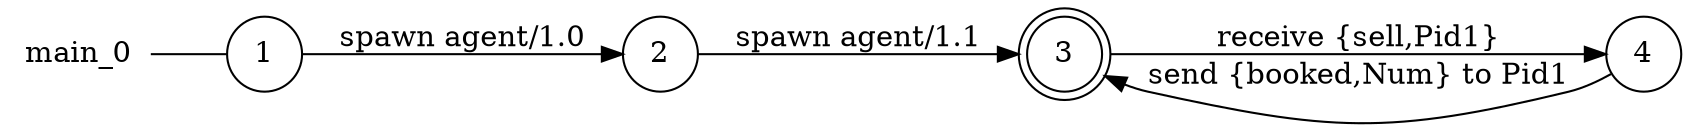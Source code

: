 digraph main_0 {
	rankdir="LR";
	n_0 [label="main_0", shape="plaintext"];
	n_1 [id="5", shape=circle, label="4"];
	n_2 [id="1", shape=circle, label="1"];
	n_0 -> n_2 [arrowhead=none];
	n_3 [id="2", shape=doublecircle, label="3"];
	n_4 [id="3", shape=circle, label="2"];

	n_1 -> n_3 [id="[$e|5]", label="send {booked,Num} to Pid1"];
	n_2 -> n_4 [id="[$e|1]", label="spawn agent/1.0"];
	n_3 -> n_1 [id="[$e|0]", label="receive {sell,Pid1}"];
	n_4 -> n_3 [id="[$e|2]", label="spawn agent/1.1"];
}
